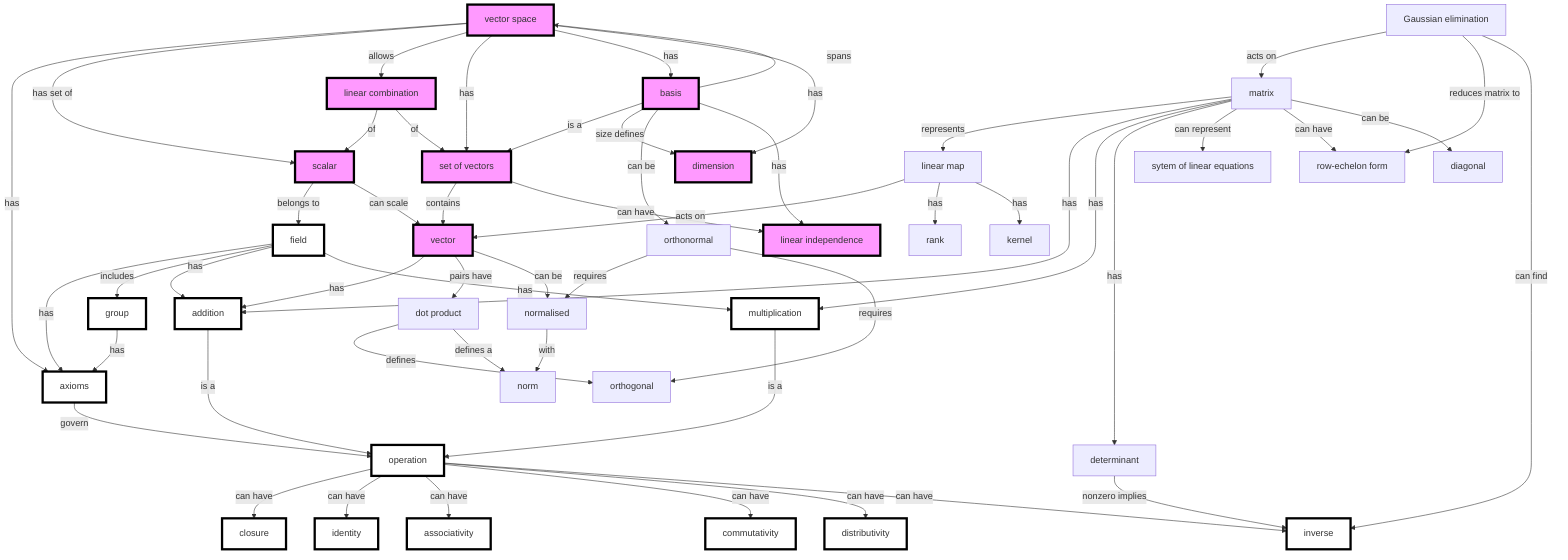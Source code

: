 graph TB
    op[operation]:::previous -- can have --> closure:::previous
    op -- can have --> identity:::previous
    op -- can have --> associativity:::previous
    op -- can have --> commutativity:::previous
    op -- can have --> distributivity:::previous
    op -- can have --> inverse:::previous


    scalar -- belongs to --> field

    scalar:::today -- can scale --> vector


    vector:::today -- has  --> add
    vector -- pairs have --> dp[dot product]
    dp -- defines --> orthogonal
    vector -- can be --> normalised
    normalised -- with --> norm
    vs:::today -- has --> axioms

    vs -- has set of --> scalar
    vs -- allows --> lincomb[linear combination]
    vs[vector space] -- has --> vectorset

    vs -- has --> basis

    vs -- has --> dimension

    vectorset:::today -- contains --> vector
    basis:::today -- spans --> vs
    lincomb:::today -- of --> scalar
    lincomb -- of --> vectorset
    field:::previous -- has --> axioms
    group:::previous -- has --> axioms
    field -- includes --> group

    field -- has --> add
    field -- has  --> times
    basis -- is a --> vectorset
    basis -- size defines --> dimension:::today
    basis -- can be -->orthonormal
    orthonormal -- requires --> normalised

    orthonormal -- requires --> orthogonal
    dp -- defines a --> norm


    


lm[linear map] -- acts on --> vector
matrix -- represents --> lm
matrix -- has --> add
matrix -- has --> times
matrix -- has --> determinant
determinant -- nonzero implies --> inverse
matrix -- can represent --> lineq[sytem of linear equations]
ge[Gaussian elimination] -- acts on --> matrix
ge -- reduces matrix to --> ref[row-echelon form]
matrix -- can have --> ref
matrix -- can be --> diagonal

vectorset[set of vectors]
vectorset -- can have --> indep[linear independence]:::today
basis -- has --> indep
lm -- has --> rank
lm -- has --> kernel
add[addition]:::previous -- is a --> op
times[multiplication]:::previous -- is a --> op
ge -- can find --> inverse
axioms:::previous -- govern --> op

classDef today fill:#f9f,stroke:#000,stroke-width:4px;
classDef previous fill:#fff,stroke:#000,stroke-width:4px;